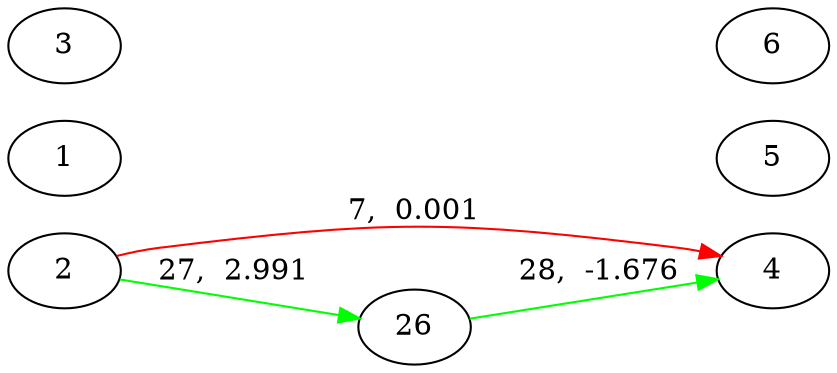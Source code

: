 digraph {
	rankdir=LR;
	2->4[color=red,label="7,  0.001",penwidth=1.0];
	2->26[color=green,label="27,  2.991",penwidth=1.0];
	{rank=same; 1, 2, 3}
	26->4[color=green,label="28,  -1.676",penwidth=1.0];
	{rank=same; 26}
	{rank=same; 4, 5, 6}
}
